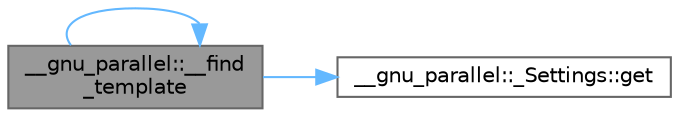 digraph "__gnu_parallel::__find_template"
{
 // LATEX_PDF_SIZE
  bgcolor="transparent";
  edge [fontname=Helvetica,fontsize=10,labelfontname=Helvetica,labelfontsize=10];
  node [fontname=Helvetica,fontsize=10,shape=box,height=0.2,width=0.4];
  rankdir="LR";
  Node1 [id="Node000001",label="__gnu_parallel::__find\l_template",height=0.2,width=0.4,color="gray40", fillcolor="grey60", style="filled", fontcolor="black",tooltip="Parallel std::find, switch for different algorithms."];
  Node1 -> Node1 [id="edge1_Node000001_Node000001",color="steelblue1",style="solid",tooltip=" "];
  Node1 -> Node2 [id="edge2_Node000001_Node000002",color="steelblue1",style="solid",tooltip=" "];
  Node2 [id="Node000002",label="__gnu_parallel::_Settings::get",height=0.2,width=0.4,color="grey40", fillcolor="white", style="filled",URL="$struct____gnu__parallel_1_1___settings.html#adf11d9453707f1145a9e221ab7630bd3",tooltip="Get the global settings."];
}
